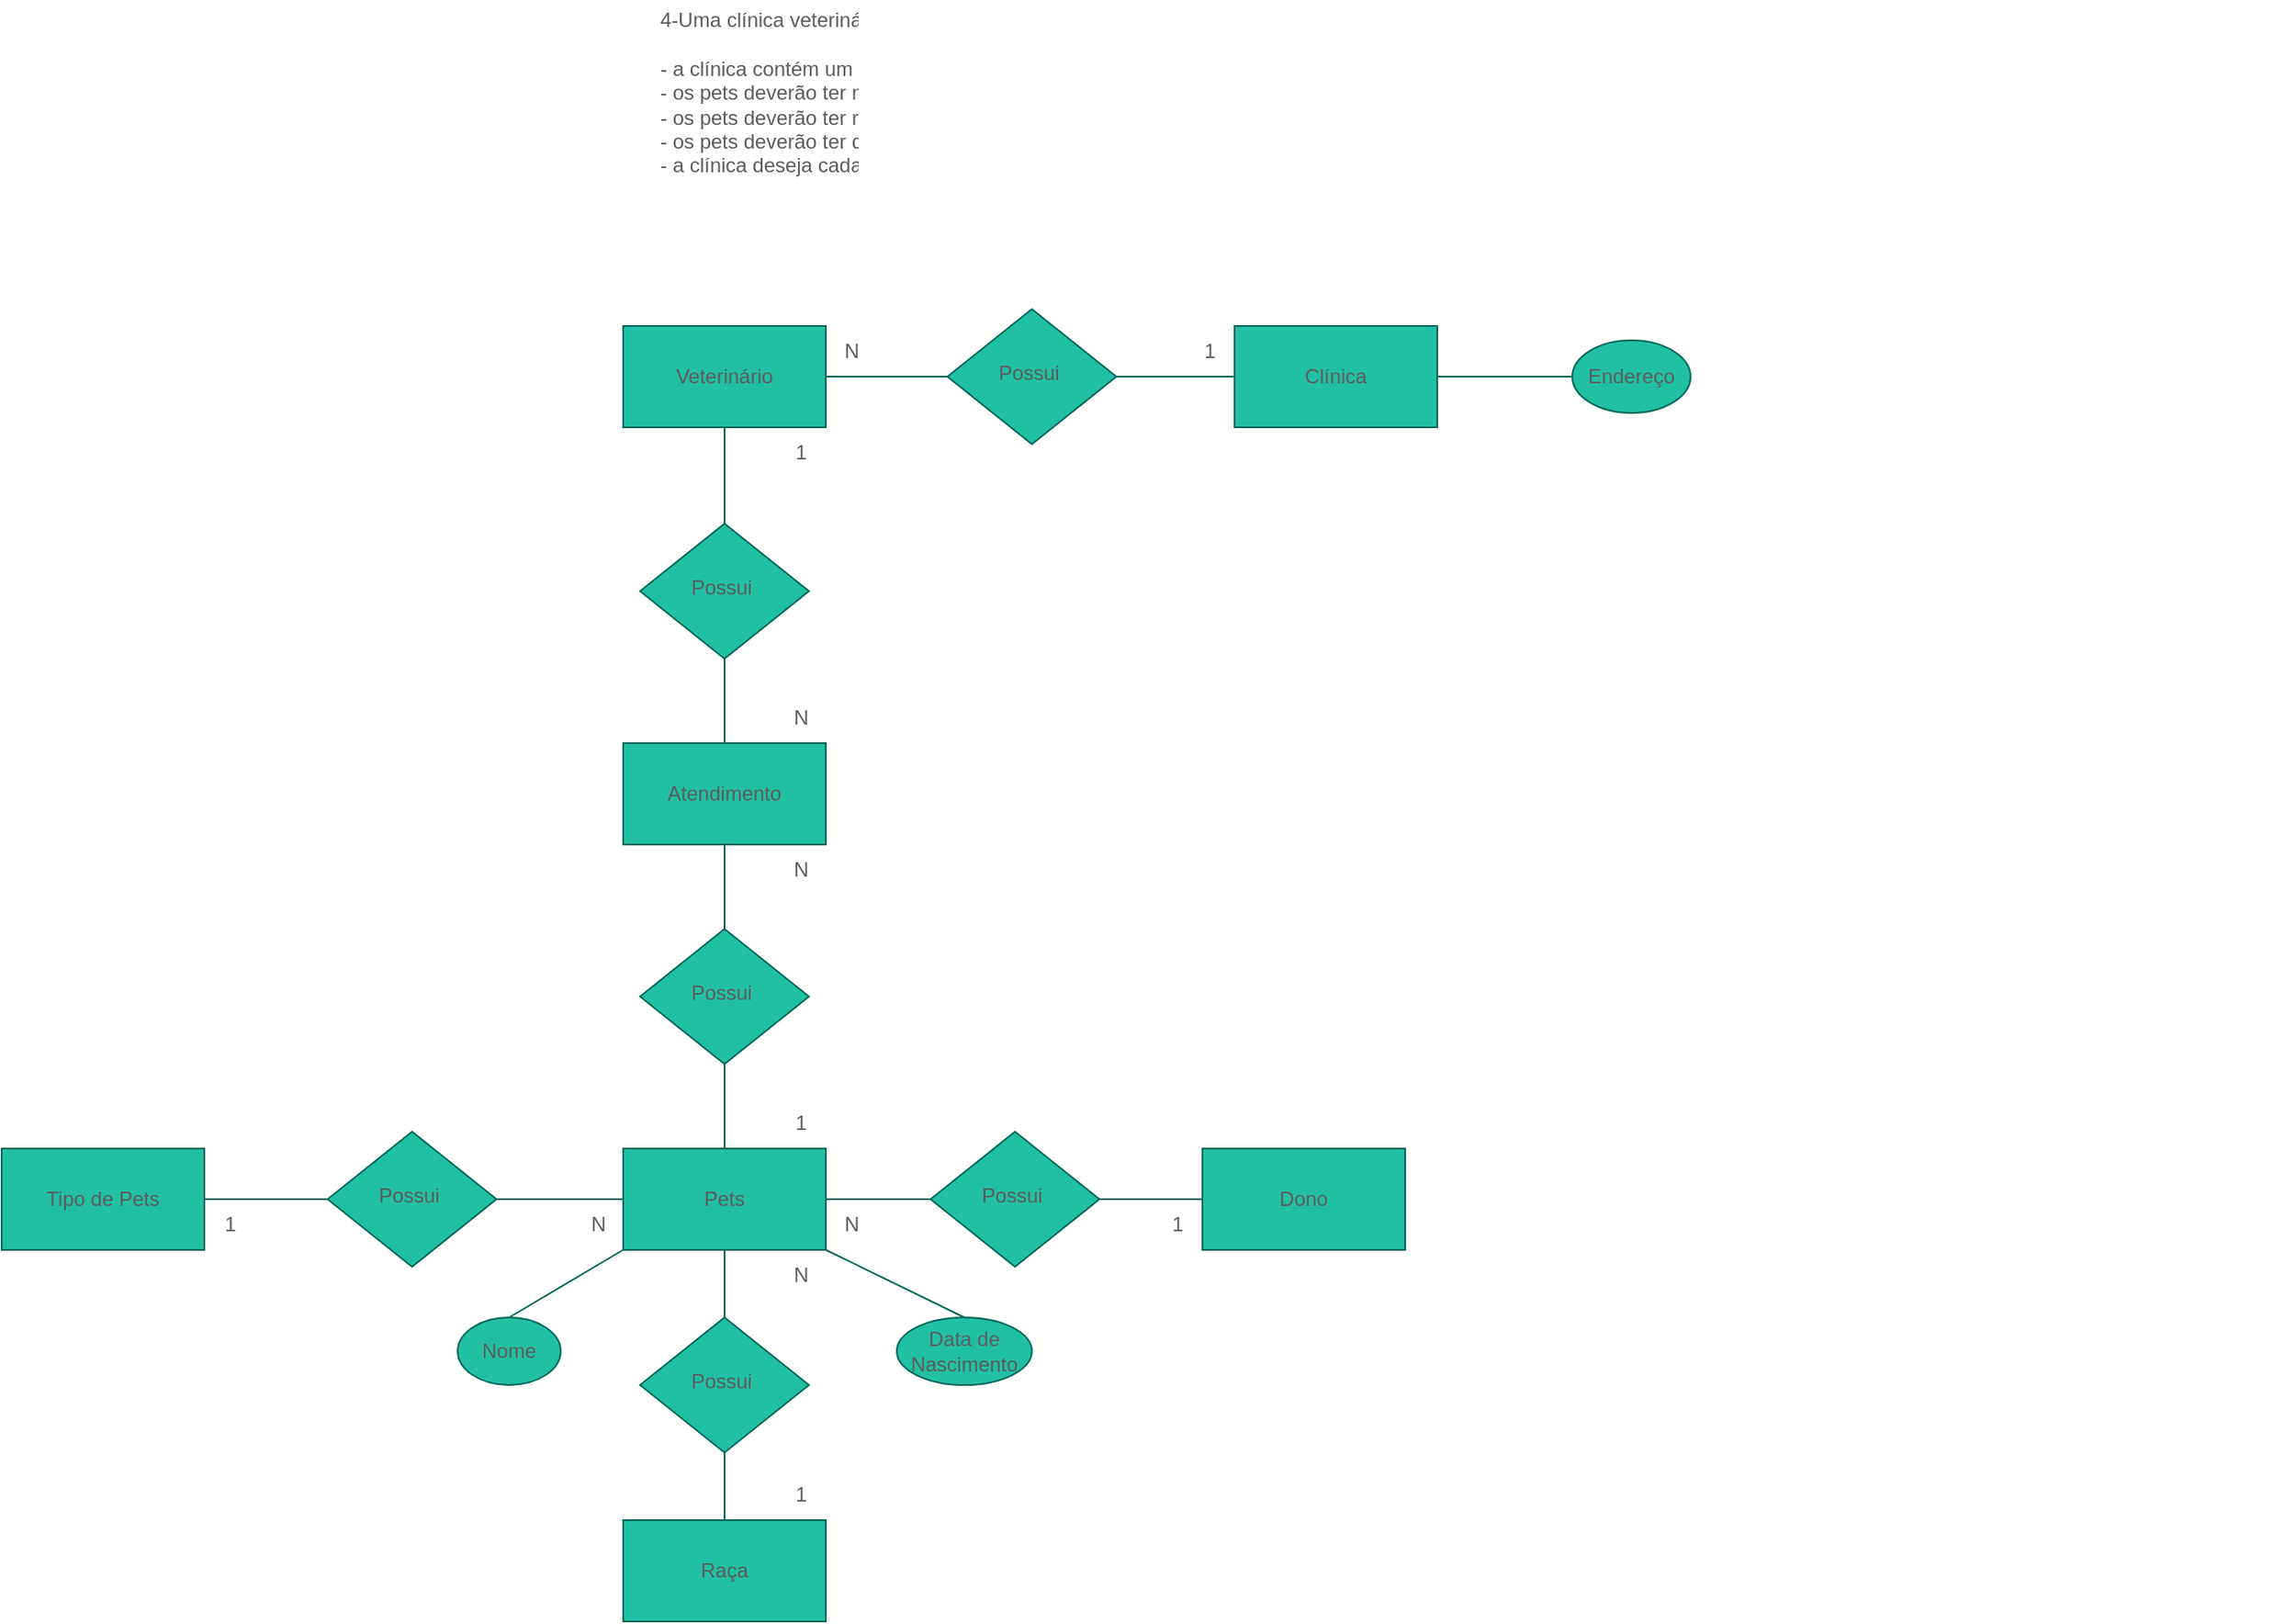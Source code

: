 <mxfile version="21.6.5" type="device" pages="2">
  <diagram id="C5RBs43oDa-KdzZeNtuy" name="Conceitual ">
    <mxGraphModel dx="2214" dy="581" grid="1" gridSize="10" guides="1" tooltips="1" connect="1" arrows="1" fold="1" page="1" pageScale="1" pageWidth="291" pageHeight="413" math="0" shadow="0">
      <root>
        <mxCell id="WIyWlLk6GJQsqaUBKTNV-0" />
        <mxCell id="WIyWlLk6GJQsqaUBKTNV-1" parent="WIyWlLk6GJQsqaUBKTNV-0" />
        <mxCell id="POBfcUkBsvV8UPlY4-i7-3" value="&lt;div&gt;4-Uma clínica veterinária deseja cadastrar os pets que são atendidos em seu local.&lt;/div&gt;&lt;div&gt;&lt;br&gt;&lt;/div&gt;&lt;div&gt;- a clínica contém um endereço;&lt;/div&gt;&lt;div&gt;- os pets deverão ter nome, data de nascimento, tipo de pet;&lt;/div&gt;&lt;div&gt;- os pets deverão ter raça;&lt;/div&gt;&lt;div&gt;- os pets deverão ter donos;&lt;/div&gt;&lt;div&gt;- a clínica deseja cadastrar seus veterinários e todo atendimento de pet será feito por um veterinário;&lt;/div&gt;" style="text;html=1;align=left;verticalAlign=middle;resizable=0;points=[];autosize=1;strokeColor=none;fillColor=none;fontColor=#5C5C5C;labelBackgroundColor=none;" parent="WIyWlLk6GJQsqaUBKTNV-1" vertex="1">
          <mxGeometry x="-582" y="220" width="560" height="110" as="geometry" />
        </mxCell>
        <mxCell id="zAKUYkVe4AKFvkZDwYAf-0" value="Clínica" style="rounded=0;whiteSpace=wrap;html=1;strokeColor=#006658;fontColor=#5C5C5C;fillColor=#21C0A5;labelBackgroundColor=none;" parent="WIyWlLk6GJQsqaUBKTNV-1" vertex="1">
          <mxGeometry x="-240" y="413" width="120" height="60" as="geometry" />
        </mxCell>
        <mxCell id="7l59M0pH6g9MhCw7kL8R-22" style="edgeStyle=orthogonalEdgeStyle;rounded=0;orthogonalLoop=1;jettySize=auto;html=1;exitX=0.5;exitY=1;exitDx=0;exitDy=0;strokeColor=#006658;fontColor=default;fillColor=#21C0A5;labelBackgroundColor=none;" parent="WIyWlLk6GJQsqaUBKTNV-1" edge="1">
          <mxGeometry relative="1" as="geometry">
            <mxPoint x="379" y="596" as="targetPoint" />
            <mxPoint x="379" y="596" as="sourcePoint" />
          </mxGeometry>
        </mxCell>
        <mxCell id="7l59M0pH6g9MhCw7kL8R-7" value="Pets" style="rounded=0;whiteSpace=wrap;html=1;strokeColor=#006658;fontColor=#5C5C5C;fillColor=#21C0A5;labelBackgroundColor=none;" parent="WIyWlLk6GJQsqaUBKTNV-1" vertex="1">
          <mxGeometry x="-602" y="900" width="120" height="60" as="geometry" />
        </mxCell>
        <mxCell id="7l59M0pH6g9MhCw7kL8R-8" value="Possui&amp;nbsp;" style="rhombus;whiteSpace=wrap;html=1;shadow=0;fontFamily=Helvetica;fontSize=12;align=center;strokeWidth=1;spacing=6;spacingTop=-4;rounded=0;labelBackgroundColor=none;fillColor=#21C0A5;strokeColor=#006658;fontColor=#5C5C5C;" parent="WIyWlLk6GJQsqaUBKTNV-1" vertex="1">
          <mxGeometry x="-410" y="403" width="100" height="80" as="geometry" />
        </mxCell>
        <mxCell id="13TzzeObVVfD70_n9w97-5" value="Nome" style="ellipse;whiteSpace=wrap;html=1;labelBackgroundColor=none;fillColor=#21C0A5;strokeColor=#006658;fontColor=#5C5C5C;" parent="WIyWlLk6GJQsqaUBKTNV-1" vertex="1">
          <mxGeometry x="-700" y="1000" width="61" height="40" as="geometry" />
        </mxCell>
        <mxCell id="13TzzeObVVfD70_n9w97-6" value="Data de Nascimento" style="ellipse;whiteSpace=wrap;html=1;labelBackgroundColor=none;fillColor=#21C0A5;strokeColor=#006658;fontColor=#5C5C5C;" parent="WIyWlLk6GJQsqaUBKTNV-1" vertex="1">
          <mxGeometry x="-440" y="1000" width="80" height="40" as="geometry" />
        </mxCell>
        <mxCell id="13TzzeObVVfD70_n9w97-7" value="Tipo de Pets" style="rounded=0;whiteSpace=wrap;html=1;strokeColor=#006658;fontColor=#5C5C5C;fillColor=#21C0A5;labelBackgroundColor=none;" parent="WIyWlLk6GJQsqaUBKTNV-1" vertex="1">
          <mxGeometry x="-970" y="900" width="120" height="60" as="geometry" />
        </mxCell>
        <mxCell id="13TzzeObVVfD70_n9w97-11" value="Possui&amp;nbsp;" style="rhombus;whiteSpace=wrap;html=1;shadow=0;fontFamily=Helvetica;fontSize=12;align=center;strokeWidth=1;spacing=6;spacingTop=-4;rounded=0;labelBackgroundColor=none;fillColor=#21C0A5;strokeColor=#006658;fontColor=#5C5C5C;" parent="WIyWlLk6GJQsqaUBKTNV-1" vertex="1">
          <mxGeometry x="-777" y="890" width="100" height="80" as="geometry" />
        </mxCell>
        <mxCell id="13TzzeObVVfD70_n9w97-15" value="Possui&amp;nbsp;" style="rhombus;whiteSpace=wrap;html=1;shadow=0;fontFamily=Helvetica;fontSize=12;align=center;strokeWidth=1;spacing=6;spacingTop=-4;rounded=0;labelBackgroundColor=none;fillColor=#21C0A5;strokeColor=#006658;fontColor=#5C5C5C;" parent="WIyWlLk6GJQsqaUBKTNV-1" vertex="1">
          <mxGeometry x="-592" y="530" width="100" height="80" as="geometry" />
        </mxCell>
        <mxCell id="13TzzeObVVfD70_n9w97-16" value="Raça" style="rounded=0;whiteSpace=wrap;html=1;strokeColor=#006658;fontColor=#5C5C5C;fillColor=#21C0A5;labelBackgroundColor=none;" parent="WIyWlLk6GJQsqaUBKTNV-1" vertex="1">
          <mxGeometry x="-602" y="1120" width="120" height="60" as="geometry" />
        </mxCell>
        <mxCell id="13TzzeObVVfD70_n9w97-22" value="Dono" style="rounded=0;whiteSpace=wrap;html=1;strokeColor=#006658;fontColor=#5C5C5C;fillColor=#21C0A5;labelBackgroundColor=none;" parent="WIyWlLk6GJQsqaUBKTNV-1" vertex="1">
          <mxGeometry x="-259" y="900" width="120" height="60" as="geometry" />
        </mxCell>
        <mxCell id="13TzzeObVVfD70_n9w97-23" value="Possui&amp;nbsp;" style="rhombus;whiteSpace=wrap;html=1;shadow=0;fontFamily=Helvetica;fontSize=12;align=center;strokeWidth=1;spacing=6;spacingTop=-4;rounded=0;labelBackgroundColor=none;fillColor=#21C0A5;strokeColor=#006658;fontColor=#5C5C5C;" parent="WIyWlLk6GJQsqaUBKTNV-1" vertex="1">
          <mxGeometry x="-592" y="1000" width="100" height="80" as="geometry" />
        </mxCell>
        <mxCell id="13TzzeObVVfD70_n9w97-25" value="Atendimento" style="rounded=0;whiteSpace=wrap;html=1;strokeColor=#006658;fontColor=#5C5C5C;fillColor=#21C0A5;labelBackgroundColor=none;" parent="WIyWlLk6GJQsqaUBKTNV-1" vertex="1">
          <mxGeometry x="-602" y="660" width="120" height="60" as="geometry" />
        </mxCell>
        <mxCell id="13TzzeObVVfD70_n9w97-26" value="" style="endArrow=none;html=1;rounded=0;entryX=0;entryY=0.5;entryDx=0;entryDy=0;exitX=1;exitY=0.5;exitDx=0;exitDy=0;labelBackgroundColor=none;strokeColor=#006658;fontColor=default;" parent="WIyWlLk6GJQsqaUBKTNV-1" source="13TzzeObVVfD70_n9w97-29" target="7l59M0pH6g9MhCw7kL8R-8" edge="1">
          <mxGeometry width="50" height="50" relative="1" as="geometry">
            <mxPoint x="-450" y="450" as="sourcePoint" />
            <mxPoint x="-270" y="440" as="targetPoint" />
          </mxGeometry>
        </mxCell>
        <mxCell id="13TzzeObVVfD70_n9w97-27" value="" style="endArrow=none;html=1;rounded=0;exitX=1;exitY=0.5;exitDx=0;exitDy=0;entryX=0;entryY=0.5;entryDx=0;entryDy=0;labelBackgroundColor=none;strokeColor=#006658;fontColor=default;" parent="WIyWlLk6GJQsqaUBKTNV-1" source="7l59M0pH6g9MhCw7kL8R-8" target="zAKUYkVe4AKFvkZDwYAf-0" edge="1">
          <mxGeometry width="50" height="50" relative="1" as="geometry">
            <mxPoint x="-320" y="490" as="sourcePoint" />
            <mxPoint x="-270" y="440" as="targetPoint" />
          </mxGeometry>
        </mxCell>
        <mxCell id="13TzzeObVVfD70_n9w97-29" value="Veterinário" style="rounded=0;whiteSpace=wrap;html=1;strokeColor=#006658;fontColor=#5C5C5C;fillColor=#21C0A5;labelBackgroundColor=none;" parent="WIyWlLk6GJQsqaUBKTNV-1" vertex="1">
          <mxGeometry x="-602" y="413" width="120" height="60" as="geometry" />
        </mxCell>
        <mxCell id="sJ96ued-D-GvJgnUoqD4-2" value="Possui&amp;nbsp;" style="rhombus;whiteSpace=wrap;html=1;shadow=0;fontFamily=Helvetica;fontSize=12;align=center;strokeWidth=1;spacing=6;spacingTop=-4;rounded=0;labelBackgroundColor=none;fillColor=#21C0A5;strokeColor=#006658;fontColor=#5C5C5C;" parent="WIyWlLk6GJQsqaUBKTNV-1" vertex="1">
          <mxGeometry x="-592" y="770" width="100" height="80" as="geometry" />
        </mxCell>
        <mxCell id="sJ96ued-D-GvJgnUoqD4-3" value="Possui&amp;nbsp;" style="rhombus;whiteSpace=wrap;html=1;shadow=0;fontFamily=Helvetica;fontSize=12;align=center;strokeWidth=1;spacing=6;spacingTop=-4;rounded=0;labelBackgroundColor=none;fillColor=#21C0A5;strokeColor=#006658;fontColor=#5C5C5C;" parent="WIyWlLk6GJQsqaUBKTNV-1" vertex="1">
          <mxGeometry x="-420" y="890" width="100" height="80" as="geometry" />
        </mxCell>
        <mxCell id="sJ96ued-D-GvJgnUoqD4-6" value="" style="endArrow=none;html=1;rounded=0;exitX=0.5;exitY=0;exitDx=0;exitDy=0;entryX=0;entryY=1;entryDx=0;entryDy=0;labelBackgroundColor=none;strokeColor=#006658;fontColor=default;" parent="WIyWlLk6GJQsqaUBKTNV-1" source="13TzzeObVVfD70_n9w97-5" target="7l59M0pH6g9MhCw7kL8R-7" edge="1">
          <mxGeometry width="50" height="50" relative="1" as="geometry">
            <mxPoint x="-340" y="1100" as="sourcePoint" />
            <mxPoint x="-290" y="1050" as="targetPoint" />
          </mxGeometry>
        </mxCell>
        <mxCell id="sJ96ued-D-GvJgnUoqD4-7" value="" style="endArrow=none;html=1;rounded=0;exitX=1;exitY=1;exitDx=0;exitDy=0;entryX=0.5;entryY=0;entryDx=0;entryDy=0;labelBackgroundColor=none;strokeColor=#006658;fontColor=default;" parent="WIyWlLk6GJQsqaUBKTNV-1" source="7l59M0pH6g9MhCw7kL8R-7" target="13TzzeObVVfD70_n9w97-6" edge="1">
          <mxGeometry width="50" height="50" relative="1" as="geometry">
            <mxPoint x="-340" y="1100" as="sourcePoint" />
            <mxPoint x="-290" y="1050" as="targetPoint" />
          </mxGeometry>
        </mxCell>
        <mxCell id="sJ96ued-D-GvJgnUoqD4-8" value="" style="endArrow=none;html=1;rounded=0;exitX=0.5;exitY=0;exitDx=0;exitDy=0;entryX=0.5;entryY=1;entryDx=0;entryDy=0;labelBackgroundColor=none;strokeColor=#006658;fontColor=default;" parent="WIyWlLk6GJQsqaUBKTNV-1" source="13TzzeObVVfD70_n9w97-23" target="7l59M0pH6g9MhCw7kL8R-7" edge="1">
          <mxGeometry width="50" height="50" relative="1" as="geometry">
            <mxPoint x="-340" y="1100" as="sourcePoint" />
            <mxPoint x="-290" y="1050" as="targetPoint" />
          </mxGeometry>
        </mxCell>
        <mxCell id="sJ96ued-D-GvJgnUoqD4-9" value="" style="endArrow=none;html=1;rounded=0;exitX=0.5;exitY=0;exitDx=0;exitDy=0;entryX=0.5;entryY=1;entryDx=0;entryDy=0;labelBackgroundColor=none;strokeColor=#006658;fontColor=default;" parent="WIyWlLk6GJQsqaUBKTNV-1" source="13TzzeObVVfD70_n9w97-16" target="13TzzeObVVfD70_n9w97-23" edge="1">
          <mxGeometry width="50" height="50" relative="1" as="geometry">
            <mxPoint x="-340" y="1100" as="sourcePoint" />
            <mxPoint x="-290" y="1050" as="targetPoint" />
          </mxGeometry>
        </mxCell>
        <mxCell id="sJ96ued-D-GvJgnUoqD4-10" value="" style="endArrow=none;html=1;rounded=0;exitX=1;exitY=0.5;exitDx=0;exitDy=0;entryX=0;entryY=0.5;entryDx=0;entryDy=0;labelBackgroundColor=none;strokeColor=#006658;fontColor=default;" parent="WIyWlLk6GJQsqaUBKTNV-1" source="7l59M0pH6g9MhCw7kL8R-7" target="sJ96ued-D-GvJgnUoqD4-3" edge="1">
          <mxGeometry width="50" height="50" relative="1" as="geometry">
            <mxPoint x="-340" y="1000" as="sourcePoint" />
            <mxPoint x="-290" y="950" as="targetPoint" />
          </mxGeometry>
        </mxCell>
        <mxCell id="sJ96ued-D-GvJgnUoqD4-11" value="" style="endArrow=none;html=1;rounded=0;exitX=1;exitY=0.5;exitDx=0;exitDy=0;entryX=0;entryY=0.5;entryDx=0;entryDy=0;labelBackgroundColor=none;strokeColor=#006658;fontColor=default;" parent="WIyWlLk6GJQsqaUBKTNV-1" source="sJ96ued-D-GvJgnUoqD4-3" target="13TzzeObVVfD70_n9w97-22" edge="1">
          <mxGeometry width="50" height="50" relative="1" as="geometry">
            <mxPoint x="-340" y="1000" as="sourcePoint" />
            <mxPoint x="-290" y="950" as="targetPoint" />
          </mxGeometry>
        </mxCell>
        <mxCell id="sJ96ued-D-GvJgnUoqD4-12" value="" style="endArrow=none;html=1;rounded=0;exitX=1;exitY=0.5;exitDx=0;exitDy=0;entryX=0;entryY=0.5;entryDx=0;entryDy=0;labelBackgroundColor=none;strokeColor=#006658;fontColor=default;" parent="WIyWlLk6GJQsqaUBKTNV-1" source="13TzzeObVVfD70_n9w97-7" target="13TzzeObVVfD70_n9w97-11" edge="1">
          <mxGeometry width="50" height="50" relative="1" as="geometry">
            <mxPoint x="-810" y="910" as="sourcePoint" />
            <mxPoint x="-760" y="860" as="targetPoint" />
          </mxGeometry>
        </mxCell>
        <mxCell id="sJ96ued-D-GvJgnUoqD4-13" value="" style="endArrow=none;html=1;rounded=0;exitX=1;exitY=0.5;exitDx=0;exitDy=0;entryX=0;entryY=0.5;entryDx=0;entryDy=0;labelBackgroundColor=none;strokeColor=#006658;fontColor=default;" parent="WIyWlLk6GJQsqaUBKTNV-1" source="13TzzeObVVfD70_n9w97-11" target="7l59M0pH6g9MhCw7kL8R-7" edge="1">
          <mxGeometry width="50" height="50" relative="1" as="geometry">
            <mxPoint x="-680" y="1030" as="sourcePoint" />
            <mxPoint x="-630" y="980" as="targetPoint" />
          </mxGeometry>
        </mxCell>
        <mxCell id="sJ96ued-D-GvJgnUoqD4-14" value="" style="endArrow=none;html=1;rounded=0;exitX=0.5;exitY=0;exitDx=0;exitDy=0;entryX=0.5;entryY=1;entryDx=0;entryDy=0;labelBackgroundColor=none;strokeColor=#006658;fontColor=default;" parent="WIyWlLk6GJQsqaUBKTNV-1" source="7l59M0pH6g9MhCw7kL8R-7" target="sJ96ued-D-GvJgnUoqD4-2" edge="1">
          <mxGeometry width="50" height="50" relative="1" as="geometry">
            <mxPoint x="-440" y="900" as="sourcePoint" />
            <mxPoint x="-390" y="850" as="targetPoint" />
          </mxGeometry>
        </mxCell>
        <mxCell id="sJ96ued-D-GvJgnUoqD4-15" value="" style="endArrow=none;html=1;rounded=0;exitX=0.5;exitY=0;exitDx=0;exitDy=0;entryX=0.5;entryY=1;entryDx=0;entryDy=0;labelBackgroundColor=none;strokeColor=#006658;fontColor=default;" parent="WIyWlLk6GJQsqaUBKTNV-1" source="sJ96ued-D-GvJgnUoqD4-2" target="13TzzeObVVfD70_n9w97-25" edge="1">
          <mxGeometry width="50" height="50" relative="1" as="geometry">
            <mxPoint x="-440" y="700" as="sourcePoint" />
            <mxPoint x="-390" y="650" as="targetPoint" />
          </mxGeometry>
        </mxCell>
        <mxCell id="sJ96ued-D-GvJgnUoqD4-19" value="" style="endArrow=none;html=1;rounded=0;exitX=0.5;exitY=0;exitDx=0;exitDy=0;entryX=0.5;entryY=1;entryDx=0;entryDy=0;labelBackgroundColor=none;strokeColor=#006658;fontColor=default;" parent="WIyWlLk6GJQsqaUBKTNV-1" source="13TzzeObVVfD70_n9w97-25" target="13TzzeObVVfD70_n9w97-15" edge="1">
          <mxGeometry width="50" height="50" relative="1" as="geometry">
            <mxPoint x="-320" y="640" as="sourcePoint" />
            <mxPoint x="-270" y="590" as="targetPoint" />
          </mxGeometry>
        </mxCell>
        <mxCell id="sJ96ued-D-GvJgnUoqD4-20" value="" style="endArrow=none;html=1;rounded=0;exitX=0.5;exitY=0;exitDx=0;exitDy=0;entryX=0.5;entryY=1;entryDx=0;entryDy=0;labelBackgroundColor=none;strokeColor=#006658;fontColor=default;" parent="WIyWlLk6GJQsqaUBKTNV-1" source="13TzzeObVVfD70_n9w97-15" target="13TzzeObVVfD70_n9w97-29" edge="1">
          <mxGeometry width="50" height="50" relative="1" as="geometry">
            <mxPoint x="-320" y="640" as="sourcePoint" />
            <mxPoint x="-270" y="590" as="targetPoint" />
          </mxGeometry>
        </mxCell>
        <mxCell id="sJ96ued-D-GvJgnUoqD4-23" value="N" style="text;html=1;align=center;verticalAlign=middle;resizable=0;points=[];autosize=1;strokeColor=none;fillColor=none;fontColor=#5C5C5C;labelBackgroundColor=none;" parent="WIyWlLk6GJQsqaUBKTNV-1" vertex="1">
          <mxGeometry x="-482" y="413" width="30" height="30" as="geometry" />
        </mxCell>
        <mxCell id="sJ96ued-D-GvJgnUoqD4-24" value="1" style="text;html=1;align=center;verticalAlign=middle;resizable=0;points=[];autosize=1;strokeColor=none;fillColor=none;fontColor=#5C5C5C;labelBackgroundColor=none;" parent="WIyWlLk6GJQsqaUBKTNV-1" vertex="1">
          <mxGeometry x="-270" y="413" width="30" height="30" as="geometry" />
        </mxCell>
        <mxCell id="sJ96ued-D-GvJgnUoqD4-26" value="1" style="text;html=1;align=center;verticalAlign=middle;resizable=0;points=[];autosize=1;strokeColor=none;fillColor=none;fontColor=#5C5C5C;labelBackgroundColor=none;" parent="WIyWlLk6GJQsqaUBKTNV-1" vertex="1">
          <mxGeometry x="-512" y="473" width="30" height="30" as="geometry" />
        </mxCell>
        <mxCell id="sJ96ued-D-GvJgnUoqD4-27" value="N" style="text;html=1;align=center;verticalAlign=middle;resizable=0;points=[];autosize=1;strokeColor=none;fillColor=none;fontColor=#5C5C5C;labelBackgroundColor=none;" parent="WIyWlLk6GJQsqaUBKTNV-1" vertex="1">
          <mxGeometry x="-512" y="630" width="30" height="30" as="geometry" />
        </mxCell>
        <mxCell id="sJ96ued-D-GvJgnUoqD4-28" value="N" style="text;html=1;align=center;verticalAlign=middle;resizable=0;points=[];autosize=1;strokeColor=none;fillColor=none;fontColor=#5C5C5C;labelBackgroundColor=none;" parent="WIyWlLk6GJQsqaUBKTNV-1" vertex="1">
          <mxGeometry x="-512" y="720" width="30" height="30" as="geometry" />
        </mxCell>
        <mxCell id="sJ96ued-D-GvJgnUoqD4-29" value="1" style="text;html=1;align=center;verticalAlign=middle;resizable=0;points=[];autosize=1;strokeColor=none;fillColor=none;fontColor=#5C5C5C;labelBackgroundColor=none;" parent="WIyWlLk6GJQsqaUBKTNV-1" vertex="1">
          <mxGeometry x="-512" y="870" width="30" height="30" as="geometry" />
        </mxCell>
        <mxCell id="sJ96ued-D-GvJgnUoqD4-30" value="1" style="text;html=1;align=center;verticalAlign=middle;resizable=0;points=[];autosize=1;strokeColor=none;fillColor=none;fontColor=#5C5C5C;labelBackgroundColor=none;" parent="WIyWlLk6GJQsqaUBKTNV-1" vertex="1">
          <mxGeometry x="-289" y="930" width="30" height="30" as="geometry" />
        </mxCell>
        <mxCell id="sJ96ued-D-GvJgnUoqD4-31" value="N" style="text;html=1;align=center;verticalAlign=middle;resizable=0;points=[];autosize=1;strokeColor=none;fillColor=none;fontColor=#5C5C5C;labelBackgroundColor=none;" parent="WIyWlLk6GJQsqaUBKTNV-1" vertex="1">
          <mxGeometry x="-482" y="930" width="30" height="30" as="geometry" />
        </mxCell>
        <mxCell id="sJ96ued-D-GvJgnUoqD4-32" value="N" style="text;html=1;align=center;verticalAlign=middle;resizable=0;points=[];autosize=1;strokeColor=none;fillColor=none;fontColor=#5C5C5C;labelBackgroundColor=none;" parent="WIyWlLk6GJQsqaUBKTNV-1" vertex="1">
          <mxGeometry x="-632" y="930" width="30" height="30" as="geometry" />
        </mxCell>
        <mxCell id="sJ96ued-D-GvJgnUoqD4-33" value="1" style="text;html=1;align=center;verticalAlign=middle;resizable=0;points=[];autosize=1;strokeColor=none;fillColor=none;fontColor=#5C5C5C;labelBackgroundColor=none;" parent="WIyWlLk6GJQsqaUBKTNV-1" vertex="1">
          <mxGeometry x="-850" y="930" width="30" height="30" as="geometry" />
        </mxCell>
        <mxCell id="sJ96ued-D-GvJgnUoqD4-34" value="N" style="text;html=1;align=center;verticalAlign=middle;resizable=0;points=[];autosize=1;strokeColor=none;fillColor=none;fontColor=#5C5C5C;labelBackgroundColor=none;" parent="WIyWlLk6GJQsqaUBKTNV-1" vertex="1">
          <mxGeometry x="-512" y="960" width="30" height="30" as="geometry" />
        </mxCell>
        <mxCell id="sJ96ued-D-GvJgnUoqD4-35" value="1" style="text;html=1;align=center;verticalAlign=middle;resizable=0;points=[];autosize=1;strokeColor=none;fillColor=none;fontColor=#5C5C5C;labelBackgroundColor=none;" parent="WIyWlLk6GJQsqaUBKTNV-1" vertex="1">
          <mxGeometry x="-512" y="1090" width="30" height="30" as="geometry" />
        </mxCell>
        <mxCell id="q2FLSuiZV7NhZqroeWoe-0" value="Endereço" style="ellipse;whiteSpace=wrap;html=1;labelBackgroundColor=none;fillColor=#21C0A5;strokeColor=#006658;fontColor=#5C5C5C;" vertex="1" parent="WIyWlLk6GJQsqaUBKTNV-1">
          <mxGeometry x="-40" y="421.5" width="70" height="43" as="geometry" />
        </mxCell>
        <mxCell id="q2FLSuiZV7NhZqroeWoe-1" value="" style="endArrow=none;html=1;rounded=0;strokeColor=#006658;fontColor=#5C5C5C;fillColor=#21C0A5;exitX=1;exitY=0.5;exitDx=0;exitDy=0;entryX=0;entryY=0.5;entryDx=0;entryDy=0;" edge="1" parent="WIyWlLk6GJQsqaUBKTNV-1" source="zAKUYkVe4AKFvkZDwYAf-0" target="q2FLSuiZV7NhZqroeWoe-0">
          <mxGeometry width="50" height="50" relative="1" as="geometry">
            <mxPoint x="120" y="570" as="sourcePoint" />
            <mxPoint x="170" y="520" as="targetPoint" />
          </mxGeometry>
        </mxCell>
      </root>
    </mxGraphModel>
  </diagram>
  <diagram name="Lógico" id="K9InnEBPS47RC7w0WuCm">
    <mxGraphModel dx="2214" dy="581" grid="1" gridSize="10" guides="1" tooltips="1" connect="1" arrows="1" fold="1" page="1" pageScale="1" pageWidth="291" pageHeight="413" math="0" shadow="0">
      <root>
        <mxCell id="Jame75FNI6BlKVKeqMjk-0" />
        <mxCell id="Jame75FNI6BlKVKeqMjk-1" parent="Jame75FNI6BlKVKeqMjk-0" />
        <mxCell id="Jame75FNI6BlKVKeqMjk-2" value="&lt;div&gt;4-Uma clínica veterinária deseja cadastrar os pets que são atendidos em seu local.&lt;/div&gt;&lt;div&gt;&lt;br&gt;&lt;/div&gt;&lt;div&gt;- a clínica contém um endereço;&lt;/div&gt;&lt;div&gt;- os pets deverão ter nome, data de nascimento, tipo de pet;&lt;/div&gt;&lt;div&gt;- os pets deverão ter raça;&lt;/div&gt;&lt;div&gt;- os pets deverão ter donos;&lt;/div&gt;&lt;div&gt;- a clínica deseja cadastrar seus veterinários e todo atendimento de pet será feito por um veterinário;&lt;/div&gt;" style="text;html=1;align=left;verticalAlign=middle;resizable=0;points=[];autosize=1;strokeColor=none;fillColor=none;fontColor=#5C5C5C;labelBackgroundColor=none;" vertex="1" parent="Jame75FNI6BlKVKeqMjk-1">
          <mxGeometry x="-582" y="220" width="560" height="110" as="geometry" />
        </mxCell>
        <mxCell id="Jame75FNI6BlKVKeqMjk-3" value="Clínica" style="rounded=0;whiteSpace=wrap;html=1;strokeColor=#006658;fontColor=#5C5C5C;fillColor=#21C0A5;labelBackgroundColor=none;" vertex="1" parent="Jame75FNI6BlKVKeqMjk-1">
          <mxGeometry x="-240" y="413" width="120" height="60" as="geometry" />
        </mxCell>
        <mxCell id="Jame75FNI6BlKVKeqMjk-4" style="edgeStyle=orthogonalEdgeStyle;rounded=0;orthogonalLoop=1;jettySize=auto;html=1;exitX=0.5;exitY=1;exitDx=0;exitDy=0;strokeColor=#006658;fontColor=default;fillColor=#21C0A5;labelBackgroundColor=none;" edge="1" parent="Jame75FNI6BlKVKeqMjk-1">
          <mxGeometry relative="1" as="geometry">
            <mxPoint x="379" y="596" as="targetPoint" />
            <mxPoint x="379" y="596" as="sourcePoint" />
          </mxGeometry>
        </mxCell>
        <mxCell id="Jame75FNI6BlKVKeqMjk-5" value="Pets" style="rounded=0;whiteSpace=wrap;html=1;strokeColor=#006658;fontColor=#5C5C5C;fillColor=#21C0A5;labelBackgroundColor=none;" vertex="1" parent="Jame75FNI6BlKVKeqMjk-1">
          <mxGeometry x="-602" y="900" width="120" height="60" as="geometry" />
        </mxCell>
        <mxCell id="Jame75FNI6BlKVKeqMjk-6" value="Possui&amp;nbsp;" style="rhombus;whiteSpace=wrap;html=1;shadow=0;fontFamily=Helvetica;fontSize=12;align=center;strokeWidth=1;spacing=6;spacingTop=-4;rounded=0;labelBackgroundColor=none;fillColor=#21C0A5;strokeColor=#006658;fontColor=#5C5C5C;" vertex="1" parent="Jame75FNI6BlKVKeqMjk-1">
          <mxGeometry x="-410" y="403" width="100" height="80" as="geometry" />
        </mxCell>
        <mxCell id="Jame75FNI6BlKVKeqMjk-7" value="1" style="text;html=1;align=center;verticalAlign=middle;resizable=0;points=[];autosize=1;strokeColor=none;fillColor=none;fontColor=#5C5C5C;labelBackgroundColor=none;" vertex="1" parent="Jame75FNI6BlKVKeqMjk-1">
          <mxGeometry x="110" y="413" width="30" height="30" as="geometry" />
        </mxCell>
        <mxCell id="Jame75FNI6BlKVKeqMjk-8" value="Nome" style="ellipse;whiteSpace=wrap;html=1;labelBackgroundColor=none;fillColor=#21C0A5;strokeColor=#006658;fontColor=#5C5C5C;" vertex="1" parent="Jame75FNI6BlKVKeqMjk-1">
          <mxGeometry x="-700" y="1000" width="61" height="40" as="geometry" />
        </mxCell>
        <mxCell id="Jame75FNI6BlKVKeqMjk-9" value="Data de Nascimento" style="ellipse;whiteSpace=wrap;html=1;labelBackgroundColor=none;fillColor=#21C0A5;strokeColor=#006658;fontColor=#5C5C5C;" vertex="1" parent="Jame75FNI6BlKVKeqMjk-1">
          <mxGeometry x="-440" y="1000" width="80" height="40" as="geometry" />
        </mxCell>
        <mxCell id="Jame75FNI6BlKVKeqMjk-10" value="Tipo de Pets" style="rounded=0;whiteSpace=wrap;html=1;strokeColor=#006658;fontColor=#5C5C5C;fillColor=#21C0A5;labelBackgroundColor=none;" vertex="1" parent="Jame75FNI6BlKVKeqMjk-1">
          <mxGeometry x="-970" y="900" width="120" height="60" as="geometry" />
        </mxCell>
        <mxCell id="Jame75FNI6BlKVKeqMjk-11" value="Possui&amp;nbsp;" style="rhombus;whiteSpace=wrap;html=1;shadow=0;fontFamily=Helvetica;fontSize=12;align=center;strokeWidth=1;spacing=6;spacingTop=-4;rounded=0;labelBackgroundColor=none;fillColor=#21C0A5;strokeColor=#006658;fontColor=#5C5C5C;" vertex="1" parent="Jame75FNI6BlKVKeqMjk-1">
          <mxGeometry x="-777" y="890" width="100" height="80" as="geometry" />
        </mxCell>
        <mxCell id="Jame75FNI6BlKVKeqMjk-12" value="Possui&amp;nbsp;" style="rhombus;whiteSpace=wrap;html=1;shadow=0;fontFamily=Helvetica;fontSize=12;align=center;strokeWidth=1;spacing=6;spacingTop=-4;rounded=0;labelBackgroundColor=none;fillColor=#21C0A5;strokeColor=#006658;fontColor=#5C5C5C;" vertex="1" parent="Jame75FNI6BlKVKeqMjk-1">
          <mxGeometry x="-592" y="530" width="100" height="80" as="geometry" />
        </mxCell>
        <mxCell id="Jame75FNI6BlKVKeqMjk-13" value="Raça" style="rounded=0;whiteSpace=wrap;html=1;strokeColor=#006658;fontColor=#5C5C5C;fillColor=#21C0A5;labelBackgroundColor=none;" vertex="1" parent="Jame75FNI6BlKVKeqMjk-1">
          <mxGeometry x="-602" y="1120" width="120" height="60" as="geometry" />
        </mxCell>
        <mxCell id="Jame75FNI6BlKVKeqMjk-14" value="Dono" style="rounded=0;whiteSpace=wrap;html=1;strokeColor=#006658;fontColor=#5C5C5C;fillColor=#21C0A5;labelBackgroundColor=none;" vertex="1" parent="Jame75FNI6BlKVKeqMjk-1">
          <mxGeometry x="-259" y="900" width="120" height="60" as="geometry" />
        </mxCell>
        <mxCell id="Jame75FNI6BlKVKeqMjk-15" value="Possui&amp;nbsp;" style="rhombus;whiteSpace=wrap;html=1;shadow=0;fontFamily=Helvetica;fontSize=12;align=center;strokeWidth=1;spacing=6;spacingTop=-4;rounded=0;labelBackgroundColor=none;fillColor=#21C0A5;strokeColor=#006658;fontColor=#5C5C5C;" vertex="1" parent="Jame75FNI6BlKVKeqMjk-1">
          <mxGeometry x="-592" y="1000" width="100" height="80" as="geometry" />
        </mxCell>
        <mxCell id="Jame75FNI6BlKVKeqMjk-16" value="Atendimento" style="rounded=0;whiteSpace=wrap;html=1;strokeColor=#006658;fontColor=#5C5C5C;fillColor=#21C0A5;labelBackgroundColor=none;" vertex="1" parent="Jame75FNI6BlKVKeqMjk-1">
          <mxGeometry x="-602" y="660" width="120" height="60" as="geometry" />
        </mxCell>
        <mxCell id="Jame75FNI6BlKVKeqMjk-17" value="" style="endArrow=none;html=1;rounded=0;entryX=0;entryY=0.5;entryDx=0;entryDy=0;exitX=1;exitY=0.5;exitDx=0;exitDy=0;labelBackgroundColor=none;strokeColor=#006658;fontColor=default;" edge="1" parent="Jame75FNI6BlKVKeqMjk-1" source="Jame75FNI6BlKVKeqMjk-19" target="Jame75FNI6BlKVKeqMjk-6">
          <mxGeometry width="50" height="50" relative="1" as="geometry">
            <mxPoint x="-450" y="450" as="sourcePoint" />
            <mxPoint x="-270" y="440" as="targetPoint" />
          </mxGeometry>
        </mxCell>
        <mxCell id="Jame75FNI6BlKVKeqMjk-18" value="" style="endArrow=none;html=1;rounded=0;exitX=1;exitY=0.5;exitDx=0;exitDy=0;entryX=0;entryY=0.5;entryDx=0;entryDy=0;labelBackgroundColor=none;strokeColor=#006658;fontColor=default;" edge="1" parent="Jame75FNI6BlKVKeqMjk-1" source="Jame75FNI6BlKVKeqMjk-6" target="Jame75FNI6BlKVKeqMjk-3">
          <mxGeometry width="50" height="50" relative="1" as="geometry">
            <mxPoint x="-320" y="490" as="sourcePoint" />
            <mxPoint x="-270" y="440" as="targetPoint" />
          </mxGeometry>
        </mxCell>
        <mxCell id="Jame75FNI6BlKVKeqMjk-19" value="Veterinário" style="rounded=0;whiteSpace=wrap;html=1;strokeColor=#006658;fontColor=#5C5C5C;fillColor=#21C0A5;labelBackgroundColor=none;" vertex="1" parent="Jame75FNI6BlKVKeqMjk-1">
          <mxGeometry x="-602" y="413" width="120" height="60" as="geometry" />
        </mxCell>
        <mxCell id="Jame75FNI6BlKVKeqMjk-20" value="Possui&amp;nbsp;" style="rhombus;whiteSpace=wrap;html=1;shadow=0;fontFamily=Helvetica;fontSize=12;align=center;strokeWidth=1;spacing=6;spacingTop=-4;rounded=0;labelBackgroundColor=none;fillColor=#21C0A5;strokeColor=#006658;fontColor=#5C5C5C;" vertex="1" parent="Jame75FNI6BlKVKeqMjk-1">
          <mxGeometry x="-592" y="770" width="100" height="80" as="geometry" />
        </mxCell>
        <mxCell id="Jame75FNI6BlKVKeqMjk-21" value="Possui&amp;nbsp;" style="rhombus;whiteSpace=wrap;html=1;shadow=0;fontFamily=Helvetica;fontSize=12;align=center;strokeWidth=1;spacing=6;spacingTop=-4;rounded=0;labelBackgroundColor=none;fillColor=#21C0A5;strokeColor=#006658;fontColor=#5C5C5C;" vertex="1" parent="Jame75FNI6BlKVKeqMjk-1">
          <mxGeometry x="-420" y="890" width="100" height="80" as="geometry" />
        </mxCell>
        <mxCell id="Jame75FNI6BlKVKeqMjk-22" value="" style="endArrow=none;html=1;rounded=0;exitX=0.5;exitY=0;exitDx=0;exitDy=0;entryX=0;entryY=1;entryDx=0;entryDy=0;labelBackgroundColor=none;strokeColor=#006658;fontColor=default;" edge="1" parent="Jame75FNI6BlKVKeqMjk-1" source="Jame75FNI6BlKVKeqMjk-8" target="Jame75FNI6BlKVKeqMjk-5">
          <mxGeometry width="50" height="50" relative="1" as="geometry">
            <mxPoint x="-340" y="1100" as="sourcePoint" />
            <mxPoint x="-290" y="1050" as="targetPoint" />
          </mxGeometry>
        </mxCell>
        <mxCell id="Jame75FNI6BlKVKeqMjk-23" value="" style="endArrow=none;html=1;rounded=0;exitX=1;exitY=1;exitDx=0;exitDy=0;entryX=0.5;entryY=0;entryDx=0;entryDy=0;labelBackgroundColor=none;strokeColor=#006658;fontColor=default;" edge="1" parent="Jame75FNI6BlKVKeqMjk-1" source="Jame75FNI6BlKVKeqMjk-5" target="Jame75FNI6BlKVKeqMjk-9">
          <mxGeometry width="50" height="50" relative="1" as="geometry">
            <mxPoint x="-340" y="1100" as="sourcePoint" />
            <mxPoint x="-290" y="1050" as="targetPoint" />
          </mxGeometry>
        </mxCell>
        <mxCell id="Jame75FNI6BlKVKeqMjk-24" value="" style="endArrow=none;html=1;rounded=0;exitX=0.5;exitY=0;exitDx=0;exitDy=0;entryX=0.5;entryY=1;entryDx=0;entryDy=0;labelBackgroundColor=none;strokeColor=#006658;fontColor=default;" edge="1" parent="Jame75FNI6BlKVKeqMjk-1" source="Jame75FNI6BlKVKeqMjk-15" target="Jame75FNI6BlKVKeqMjk-5">
          <mxGeometry width="50" height="50" relative="1" as="geometry">
            <mxPoint x="-340" y="1100" as="sourcePoint" />
            <mxPoint x="-290" y="1050" as="targetPoint" />
          </mxGeometry>
        </mxCell>
        <mxCell id="Jame75FNI6BlKVKeqMjk-25" value="" style="endArrow=none;html=1;rounded=0;exitX=0.5;exitY=0;exitDx=0;exitDy=0;entryX=0.5;entryY=1;entryDx=0;entryDy=0;labelBackgroundColor=none;strokeColor=#006658;fontColor=default;" edge="1" parent="Jame75FNI6BlKVKeqMjk-1" source="Jame75FNI6BlKVKeqMjk-13" target="Jame75FNI6BlKVKeqMjk-15">
          <mxGeometry width="50" height="50" relative="1" as="geometry">
            <mxPoint x="-340" y="1100" as="sourcePoint" />
            <mxPoint x="-290" y="1050" as="targetPoint" />
          </mxGeometry>
        </mxCell>
        <mxCell id="Jame75FNI6BlKVKeqMjk-26" value="" style="endArrow=none;html=1;rounded=0;exitX=1;exitY=0.5;exitDx=0;exitDy=0;entryX=0;entryY=0.5;entryDx=0;entryDy=0;labelBackgroundColor=none;strokeColor=#006658;fontColor=default;" edge="1" parent="Jame75FNI6BlKVKeqMjk-1" source="Jame75FNI6BlKVKeqMjk-5" target="Jame75FNI6BlKVKeqMjk-21">
          <mxGeometry width="50" height="50" relative="1" as="geometry">
            <mxPoint x="-340" y="1000" as="sourcePoint" />
            <mxPoint x="-290" y="950" as="targetPoint" />
          </mxGeometry>
        </mxCell>
        <mxCell id="Jame75FNI6BlKVKeqMjk-27" value="" style="endArrow=none;html=1;rounded=0;exitX=1;exitY=0.5;exitDx=0;exitDy=0;entryX=0;entryY=0.5;entryDx=0;entryDy=0;labelBackgroundColor=none;strokeColor=#006658;fontColor=default;" edge="1" parent="Jame75FNI6BlKVKeqMjk-1" source="Jame75FNI6BlKVKeqMjk-21" target="Jame75FNI6BlKVKeqMjk-14">
          <mxGeometry width="50" height="50" relative="1" as="geometry">
            <mxPoint x="-340" y="1000" as="sourcePoint" />
            <mxPoint x="-290" y="950" as="targetPoint" />
          </mxGeometry>
        </mxCell>
        <mxCell id="Jame75FNI6BlKVKeqMjk-28" value="" style="endArrow=none;html=1;rounded=0;exitX=1;exitY=0.5;exitDx=0;exitDy=0;entryX=0;entryY=0.5;entryDx=0;entryDy=0;labelBackgroundColor=none;strokeColor=#006658;fontColor=default;" edge="1" parent="Jame75FNI6BlKVKeqMjk-1" source="Jame75FNI6BlKVKeqMjk-10" target="Jame75FNI6BlKVKeqMjk-11">
          <mxGeometry width="50" height="50" relative="1" as="geometry">
            <mxPoint x="-810" y="910" as="sourcePoint" />
            <mxPoint x="-760" y="860" as="targetPoint" />
          </mxGeometry>
        </mxCell>
        <mxCell id="Jame75FNI6BlKVKeqMjk-29" value="" style="endArrow=none;html=1;rounded=0;exitX=1;exitY=0.5;exitDx=0;exitDy=0;entryX=0;entryY=0.5;entryDx=0;entryDy=0;labelBackgroundColor=none;strokeColor=#006658;fontColor=default;" edge="1" parent="Jame75FNI6BlKVKeqMjk-1" source="Jame75FNI6BlKVKeqMjk-11" target="Jame75FNI6BlKVKeqMjk-5">
          <mxGeometry width="50" height="50" relative="1" as="geometry">
            <mxPoint x="-680" y="1030" as="sourcePoint" />
            <mxPoint x="-630" y="980" as="targetPoint" />
          </mxGeometry>
        </mxCell>
        <mxCell id="Jame75FNI6BlKVKeqMjk-30" value="" style="endArrow=none;html=1;rounded=0;exitX=0.5;exitY=0;exitDx=0;exitDy=0;entryX=0.5;entryY=1;entryDx=0;entryDy=0;labelBackgroundColor=none;strokeColor=#006658;fontColor=default;" edge="1" parent="Jame75FNI6BlKVKeqMjk-1" source="Jame75FNI6BlKVKeqMjk-5" target="Jame75FNI6BlKVKeqMjk-20">
          <mxGeometry width="50" height="50" relative="1" as="geometry">
            <mxPoint x="-440" y="900" as="sourcePoint" />
            <mxPoint x="-390" y="850" as="targetPoint" />
          </mxGeometry>
        </mxCell>
        <mxCell id="Jame75FNI6BlKVKeqMjk-31" value="" style="endArrow=none;html=1;rounded=0;exitX=0.5;exitY=0;exitDx=0;exitDy=0;entryX=0.5;entryY=1;entryDx=0;entryDy=0;labelBackgroundColor=none;strokeColor=#006658;fontColor=default;" edge="1" parent="Jame75FNI6BlKVKeqMjk-1" source="Jame75FNI6BlKVKeqMjk-20" target="Jame75FNI6BlKVKeqMjk-16">
          <mxGeometry width="50" height="50" relative="1" as="geometry">
            <mxPoint x="-440" y="700" as="sourcePoint" />
            <mxPoint x="-390" y="650" as="targetPoint" />
          </mxGeometry>
        </mxCell>
        <mxCell id="Jame75FNI6BlKVKeqMjk-32" value="Possui&amp;nbsp;" style="rhombus;whiteSpace=wrap;html=1;shadow=0;fontFamily=Helvetica;fontSize=12;align=center;strokeWidth=1;spacing=6;spacingTop=-4;rounded=0;labelBackgroundColor=none;fillColor=#21C0A5;strokeColor=#006658;fontColor=#5C5C5C;" vertex="1" parent="Jame75FNI6BlKVKeqMjk-1">
          <mxGeometry x="-40" y="403" width="100" height="80" as="geometry" />
        </mxCell>
        <mxCell id="Jame75FNI6BlKVKeqMjk-33" value="Endereço" style="rounded=0;whiteSpace=wrap;html=1;strokeColor=#006658;fontColor=#5C5C5C;fillColor=#21C0A5;labelBackgroundColor=none;" vertex="1" parent="Jame75FNI6BlKVKeqMjk-1">
          <mxGeometry x="140" y="413" width="120" height="60" as="geometry" />
        </mxCell>
        <mxCell id="Jame75FNI6BlKVKeqMjk-34" value="" style="endArrow=none;html=1;rounded=0;exitX=0.5;exitY=0;exitDx=0;exitDy=0;entryX=0.5;entryY=1;entryDx=0;entryDy=0;labelBackgroundColor=none;strokeColor=#006658;fontColor=default;" edge="1" parent="Jame75FNI6BlKVKeqMjk-1" source="Jame75FNI6BlKVKeqMjk-16" target="Jame75FNI6BlKVKeqMjk-12">
          <mxGeometry width="50" height="50" relative="1" as="geometry">
            <mxPoint x="-320" y="640" as="sourcePoint" />
            <mxPoint x="-270" y="590" as="targetPoint" />
          </mxGeometry>
        </mxCell>
        <mxCell id="Jame75FNI6BlKVKeqMjk-35" value="" style="endArrow=none;html=1;rounded=0;exitX=0.5;exitY=0;exitDx=0;exitDy=0;entryX=0.5;entryY=1;entryDx=0;entryDy=0;labelBackgroundColor=none;strokeColor=#006658;fontColor=default;" edge="1" parent="Jame75FNI6BlKVKeqMjk-1" source="Jame75FNI6BlKVKeqMjk-12" target="Jame75FNI6BlKVKeqMjk-19">
          <mxGeometry width="50" height="50" relative="1" as="geometry">
            <mxPoint x="-320" y="640" as="sourcePoint" />
            <mxPoint x="-270" y="590" as="targetPoint" />
          </mxGeometry>
        </mxCell>
        <mxCell id="Jame75FNI6BlKVKeqMjk-36" value="" style="endArrow=none;html=1;rounded=0;exitX=1;exitY=0.5;exitDx=0;exitDy=0;entryX=0;entryY=0.5;entryDx=0;entryDy=0;labelBackgroundColor=none;strokeColor=#006658;fontColor=default;" edge="1" parent="Jame75FNI6BlKVKeqMjk-1" source="Jame75FNI6BlKVKeqMjk-3" target="Jame75FNI6BlKVKeqMjk-32">
          <mxGeometry width="50" height="50" relative="1" as="geometry">
            <mxPoint x="-10" y="570" as="sourcePoint" />
            <mxPoint x="40" y="520" as="targetPoint" />
          </mxGeometry>
        </mxCell>
        <mxCell id="Jame75FNI6BlKVKeqMjk-37" value="" style="endArrow=none;html=1;rounded=0;entryX=1;entryY=0.5;entryDx=0;entryDy=0;exitX=0;exitY=0.5;exitDx=0;exitDy=0;labelBackgroundColor=none;strokeColor=#006658;fontColor=default;" edge="1" parent="Jame75FNI6BlKVKeqMjk-1" source="Jame75FNI6BlKVKeqMjk-33" target="Jame75FNI6BlKVKeqMjk-32">
          <mxGeometry width="50" height="50" relative="1" as="geometry">
            <mxPoint x="-10" y="570" as="sourcePoint" />
            <mxPoint x="40" y="520" as="targetPoint" />
          </mxGeometry>
        </mxCell>
        <mxCell id="Jame75FNI6BlKVKeqMjk-38" value="N" style="text;html=1;align=center;verticalAlign=middle;resizable=0;points=[];autosize=1;strokeColor=none;fillColor=none;fontColor=#5C5C5C;labelBackgroundColor=none;" vertex="1" parent="Jame75FNI6BlKVKeqMjk-1">
          <mxGeometry x="-482" y="413" width="30" height="30" as="geometry" />
        </mxCell>
        <mxCell id="Jame75FNI6BlKVKeqMjk-39" value="1" style="text;html=1;align=center;verticalAlign=middle;resizable=0;points=[];autosize=1;strokeColor=none;fillColor=none;fontColor=#5C5C5C;labelBackgroundColor=none;" vertex="1" parent="Jame75FNI6BlKVKeqMjk-1">
          <mxGeometry x="-270" y="413" width="30" height="30" as="geometry" />
        </mxCell>
        <mxCell id="Jame75FNI6BlKVKeqMjk-40" value="N" style="text;html=1;align=center;verticalAlign=middle;resizable=0;points=[];autosize=1;strokeColor=none;fillColor=none;fontColor=#5C5C5C;labelBackgroundColor=none;" vertex="1" parent="Jame75FNI6BlKVKeqMjk-1">
          <mxGeometry x="-120" y="413" width="30" height="30" as="geometry" />
        </mxCell>
        <mxCell id="Jame75FNI6BlKVKeqMjk-41" value="1" style="text;html=1;align=center;verticalAlign=middle;resizable=0;points=[];autosize=1;strokeColor=none;fillColor=none;fontColor=#5C5C5C;labelBackgroundColor=none;" vertex="1" parent="Jame75FNI6BlKVKeqMjk-1">
          <mxGeometry x="-512" y="473" width="30" height="30" as="geometry" />
        </mxCell>
        <mxCell id="Jame75FNI6BlKVKeqMjk-42" value="N" style="text;html=1;align=center;verticalAlign=middle;resizable=0;points=[];autosize=1;strokeColor=none;fillColor=none;fontColor=#5C5C5C;labelBackgroundColor=none;" vertex="1" parent="Jame75FNI6BlKVKeqMjk-1">
          <mxGeometry x="-512" y="630" width="30" height="30" as="geometry" />
        </mxCell>
        <mxCell id="Jame75FNI6BlKVKeqMjk-43" value="N" style="text;html=1;align=center;verticalAlign=middle;resizable=0;points=[];autosize=1;strokeColor=none;fillColor=none;fontColor=#5C5C5C;labelBackgroundColor=none;" vertex="1" parent="Jame75FNI6BlKVKeqMjk-1">
          <mxGeometry x="-512" y="720" width="30" height="30" as="geometry" />
        </mxCell>
        <mxCell id="Jame75FNI6BlKVKeqMjk-44" value="1" style="text;html=1;align=center;verticalAlign=middle;resizable=0;points=[];autosize=1;strokeColor=none;fillColor=none;fontColor=#5C5C5C;labelBackgroundColor=none;" vertex="1" parent="Jame75FNI6BlKVKeqMjk-1">
          <mxGeometry x="-512" y="870" width="30" height="30" as="geometry" />
        </mxCell>
        <mxCell id="Jame75FNI6BlKVKeqMjk-45" value="1" style="text;html=1;align=center;verticalAlign=middle;resizable=0;points=[];autosize=1;strokeColor=none;fillColor=none;fontColor=#5C5C5C;labelBackgroundColor=none;" vertex="1" parent="Jame75FNI6BlKVKeqMjk-1">
          <mxGeometry x="-289" y="930" width="30" height="30" as="geometry" />
        </mxCell>
        <mxCell id="Jame75FNI6BlKVKeqMjk-46" value="N" style="text;html=1;align=center;verticalAlign=middle;resizable=0;points=[];autosize=1;strokeColor=none;fillColor=none;fontColor=#5C5C5C;labelBackgroundColor=none;" vertex="1" parent="Jame75FNI6BlKVKeqMjk-1">
          <mxGeometry x="-482" y="930" width="30" height="30" as="geometry" />
        </mxCell>
        <mxCell id="Jame75FNI6BlKVKeqMjk-47" value="N" style="text;html=1;align=center;verticalAlign=middle;resizable=0;points=[];autosize=1;strokeColor=none;fillColor=none;fontColor=#5C5C5C;labelBackgroundColor=none;" vertex="1" parent="Jame75FNI6BlKVKeqMjk-1">
          <mxGeometry x="-632" y="930" width="30" height="30" as="geometry" />
        </mxCell>
        <mxCell id="Jame75FNI6BlKVKeqMjk-48" value="1" style="text;html=1;align=center;verticalAlign=middle;resizable=0;points=[];autosize=1;strokeColor=none;fillColor=none;fontColor=#5C5C5C;labelBackgroundColor=none;" vertex="1" parent="Jame75FNI6BlKVKeqMjk-1">
          <mxGeometry x="-850" y="930" width="30" height="30" as="geometry" />
        </mxCell>
        <mxCell id="Jame75FNI6BlKVKeqMjk-49" value="N" style="text;html=1;align=center;verticalAlign=middle;resizable=0;points=[];autosize=1;strokeColor=none;fillColor=none;fontColor=#5C5C5C;labelBackgroundColor=none;" vertex="1" parent="Jame75FNI6BlKVKeqMjk-1">
          <mxGeometry x="-512" y="960" width="30" height="30" as="geometry" />
        </mxCell>
        <mxCell id="Jame75FNI6BlKVKeqMjk-50" value="1" style="text;html=1;align=center;verticalAlign=middle;resizable=0;points=[];autosize=1;strokeColor=none;fillColor=none;fontColor=#5C5C5C;labelBackgroundColor=none;" vertex="1" parent="Jame75FNI6BlKVKeqMjk-1">
          <mxGeometry x="-512" y="1090" width="30" height="30" as="geometry" />
        </mxCell>
        <mxCell id="81YmDJBr7qKaexhxFJl9-0" value="Veterinário" style="shape=table;startSize=30;container=1;collapsible=1;childLayout=tableLayout;fixedRows=1;rowLines=0;fontStyle=1;align=center;resizeLast=1;html=1;whiteSpace=wrap;" vertex="1" parent="Jame75FNI6BlKVKeqMjk-1">
          <mxGeometry x="-360" y="520" width="180" height="120" as="geometry" />
        </mxCell>
        <mxCell id="81YmDJBr7qKaexhxFJl9-1" value="" style="shape=tableRow;horizontal=0;startSize=0;swimlaneHead=0;swimlaneBody=0;fillColor=none;collapsible=0;dropTarget=0;points=[[0,0.5],[1,0.5]];portConstraint=eastwest;top=0;left=0;right=0;bottom=0;html=1;" vertex="1" parent="81YmDJBr7qKaexhxFJl9-0">
          <mxGeometry y="30" width="180" height="30" as="geometry" />
        </mxCell>
        <mxCell id="81YmDJBr7qKaexhxFJl9-2" value="PK" style="shape=partialRectangle;connectable=0;fillColor=none;top=0;left=0;bottom=0;right=0;fontStyle=1;overflow=hidden;html=1;whiteSpace=wrap;" vertex="1" parent="81YmDJBr7qKaexhxFJl9-1">
          <mxGeometry width="60" height="30" as="geometry">
            <mxRectangle width="60" height="30" as="alternateBounds" />
          </mxGeometry>
        </mxCell>
        <mxCell id="81YmDJBr7qKaexhxFJl9-3" value="Id_veterinário" style="shape=partialRectangle;connectable=0;fillColor=none;top=0;left=0;bottom=0;right=0;align=left;spacingLeft=6;fontStyle=5;overflow=hidden;html=1;whiteSpace=wrap;" vertex="1" parent="81YmDJBr7qKaexhxFJl9-1">
          <mxGeometry x="60" width="120" height="30" as="geometry">
            <mxRectangle width="120" height="30" as="alternateBounds" />
          </mxGeometry>
        </mxCell>
        <mxCell id="81YmDJBr7qKaexhxFJl9-4" value="" style="shape=tableRow;horizontal=0;startSize=0;swimlaneHead=0;swimlaneBody=0;fillColor=none;collapsible=0;dropTarget=0;points=[[0,0.5],[1,0.5]];portConstraint=eastwest;top=0;left=0;right=0;bottom=1;html=1;" vertex="1" parent="81YmDJBr7qKaexhxFJl9-0">
          <mxGeometry y="60" width="180" height="30" as="geometry" />
        </mxCell>
        <mxCell id="81YmDJBr7qKaexhxFJl9-5" value="FK" style="shape=partialRectangle;connectable=0;fillColor=none;top=0;left=0;bottom=0;right=0;fontStyle=1;overflow=hidden;html=1;whiteSpace=wrap;" vertex="1" parent="81YmDJBr7qKaexhxFJl9-4">
          <mxGeometry width="60" height="30" as="geometry">
            <mxRectangle width="60" height="30" as="alternateBounds" />
          </mxGeometry>
        </mxCell>
        <mxCell id="81YmDJBr7qKaexhxFJl9-6" value="Id_Clínica" style="shape=partialRectangle;connectable=0;fillColor=none;top=0;left=0;bottom=0;right=0;align=left;spacingLeft=6;fontStyle=5;overflow=hidden;html=1;whiteSpace=wrap;" vertex="1" parent="81YmDJBr7qKaexhxFJl9-4">
          <mxGeometry x="60" width="120" height="30" as="geometry">
            <mxRectangle width="120" height="30" as="alternateBounds" />
          </mxGeometry>
        </mxCell>
        <mxCell id="81YmDJBr7qKaexhxFJl9-7" value="" style="shape=tableRow;horizontal=0;startSize=0;swimlaneHead=0;swimlaneBody=0;fillColor=none;collapsible=0;dropTarget=0;points=[[0,0.5],[1,0.5]];portConstraint=eastwest;top=0;left=0;right=0;bottom=0;html=1;" vertex="1" parent="81YmDJBr7qKaexhxFJl9-0">
          <mxGeometry y="90" width="180" height="30" as="geometry" />
        </mxCell>
        <mxCell id="81YmDJBr7qKaexhxFJl9-8" value="" style="shape=partialRectangle;connectable=0;fillColor=none;top=0;left=0;bottom=0;right=0;editable=1;overflow=hidden;html=1;whiteSpace=wrap;" vertex="1" parent="81YmDJBr7qKaexhxFJl9-7">
          <mxGeometry width="60" height="30" as="geometry">
            <mxRectangle width="60" height="30" as="alternateBounds" />
          </mxGeometry>
        </mxCell>
        <mxCell id="81YmDJBr7qKaexhxFJl9-9" value="nomeClínica" style="shape=partialRectangle;connectable=0;fillColor=none;top=0;left=0;bottom=0;right=0;align=left;spacingLeft=6;overflow=hidden;html=1;whiteSpace=wrap;" vertex="1" parent="81YmDJBr7qKaexhxFJl9-7">
          <mxGeometry x="60" width="120" height="30" as="geometry">
            <mxRectangle width="120" height="30" as="alternateBounds" />
          </mxGeometry>
        </mxCell>
        <mxCell id="81YmDJBr7qKaexhxFJl9-13" value="Veterinário" style="shape=table;startSize=30;container=1;collapsible=1;childLayout=tableLayout;fixedRows=1;rowLines=0;fontStyle=1;align=center;resizeLast=1;html=1;whiteSpace=wrap;" vertex="1" parent="Jame75FNI6BlKVKeqMjk-1">
          <mxGeometry x="-120" y="520" width="180" height="120" as="geometry" />
        </mxCell>
        <mxCell id="81YmDJBr7qKaexhxFJl9-14" value="" style="shape=tableRow;horizontal=0;startSize=0;swimlaneHead=0;swimlaneBody=0;fillColor=none;collapsible=0;dropTarget=0;points=[[0,0.5],[1,0.5]];portConstraint=eastwest;top=0;left=0;right=0;bottom=0;html=1;" vertex="1" parent="81YmDJBr7qKaexhxFJl9-13">
          <mxGeometry y="30" width="180" height="30" as="geometry" />
        </mxCell>
        <mxCell id="81YmDJBr7qKaexhxFJl9-15" value="PK" style="shape=partialRectangle;connectable=0;fillColor=none;top=0;left=0;bottom=0;right=0;fontStyle=1;overflow=hidden;html=1;whiteSpace=wrap;" vertex="1" parent="81YmDJBr7qKaexhxFJl9-14">
          <mxGeometry width="60" height="30" as="geometry">
            <mxRectangle width="60" height="30" as="alternateBounds" />
          </mxGeometry>
        </mxCell>
        <mxCell id="81YmDJBr7qKaexhxFJl9-16" value="Id_veterinário" style="shape=partialRectangle;connectable=0;fillColor=none;top=0;left=0;bottom=0;right=0;align=left;spacingLeft=6;fontStyle=5;overflow=hidden;html=1;whiteSpace=wrap;" vertex="1" parent="81YmDJBr7qKaexhxFJl9-14">
          <mxGeometry x="60" width="120" height="30" as="geometry">
            <mxRectangle width="120" height="30" as="alternateBounds" />
          </mxGeometry>
        </mxCell>
        <mxCell id="81YmDJBr7qKaexhxFJl9-17" value="" style="shape=tableRow;horizontal=0;startSize=0;swimlaneHead=0;swimlaneBody=0;fillColor=none;collapsible=0;dropTarget=0;points=[[0,0.5],[1,0.5]];portConstraint=eastwest;top=0;left=0;right=0;bottom=1;html=1;" vertex="1" parent="81YmDJBr7qKaexhxFJl9-13">
          <mxGeometry y="60" width="180" height="30" as="geometry" />
        </mxCell>
        <mxCell id="81YmDJBr7qKaexhxFJl9-18" value="FK" style="shape=partialRectangle;connectable=0;fillColor=none;top=0;left=0;bottom=0;right=0;fontStyle=1;overflow=hidden;html=1;whiteSpace=wrap;" vertex="1" parent="81YmDJBr7qKaexhxFJl9-17">
          <mxGeometry width="60" height="30" as="geometry">
            <mxRectangle width="60" height="30" as="alternateBounds" />
          </mxGeometry>
        </mxCell>
        <mxCell id="81YmDJBr7qKaexhxFJl9-19" value="Id_Clínica" style="shape=partialRectangle;connectable=0;fillColor=none;top=0;left=0;bottom=0;right=0;align=left;spacingLeft=6;fontStyle=5;overflow=hidden;html=1;whiteSpace=wrap;" vertex="1" parent="81YmDJBr7qKaexhxFJl9-17">
          <mxGeometry x="60" width="120" height="30" as="geometry">
            <mxRectangle width="120" height="30" as="alternateBounds" />
          </mxGeometry>
        </mxCell>
        <mxCell id="81YmDJBr7qKaexhxFJl9-20" value="" style="shape=tableRow;horizontal=0;startSize=0;swimlaneHead=0;swimlaneBody=0;fillColor=none;collapsible=0;dropTarget=0;points=[[0,0.5],[1,0.5]];portConstraint=eastwest;top=0;left=0;right=0;bottom=0;html=1;" vertex="1" parent="81YmDJBr7qKaexhxFJl9-13">
          <mxGeometry y="90" width="180" height="30" as="geometry" />
        </mxCell>
        <mxCell id="81YmDJBr7qKaexhxFJl9-21" value="" style="shape=partialRectangle;connectable=0;fillColor=none;top=0;left=0;bottom=0;right=0;editable=1;overflow=hidden;html=1;whiteSpace=wrap;" vertex="1" parent="81YmDJBr7qKaexhxFJl9-20">
          <mxGeometry width="60" height="30" as="geometry">
            <mxRectangle width="60" height="30" as="alternateBounds" />
          </mxGeometry>
        </mxCell>
        <mxCell id="81YmDJBr7qKaexhxFJl9-22" value="nomeClínica" style="shape=partialRectangle;connectable=0;fillColor=none;top=0;left=0;bottom=0;right=0;align=left;spacingLeft=6;overflow=hidden;html=1;whiteSpace=wrap;" vertex="1" parent="81YmDJBr7qKaexhxFJl9-20">
          <mxGeometry x="60" width="120" height="30" as="geometry">
            <mxRectangle width="120" height="30" as="alternateBounds" />
          </mxGeometry>
        </mxCell>
      </root>
    </mxGraphModel>
  </diagram>
</mxfile>

